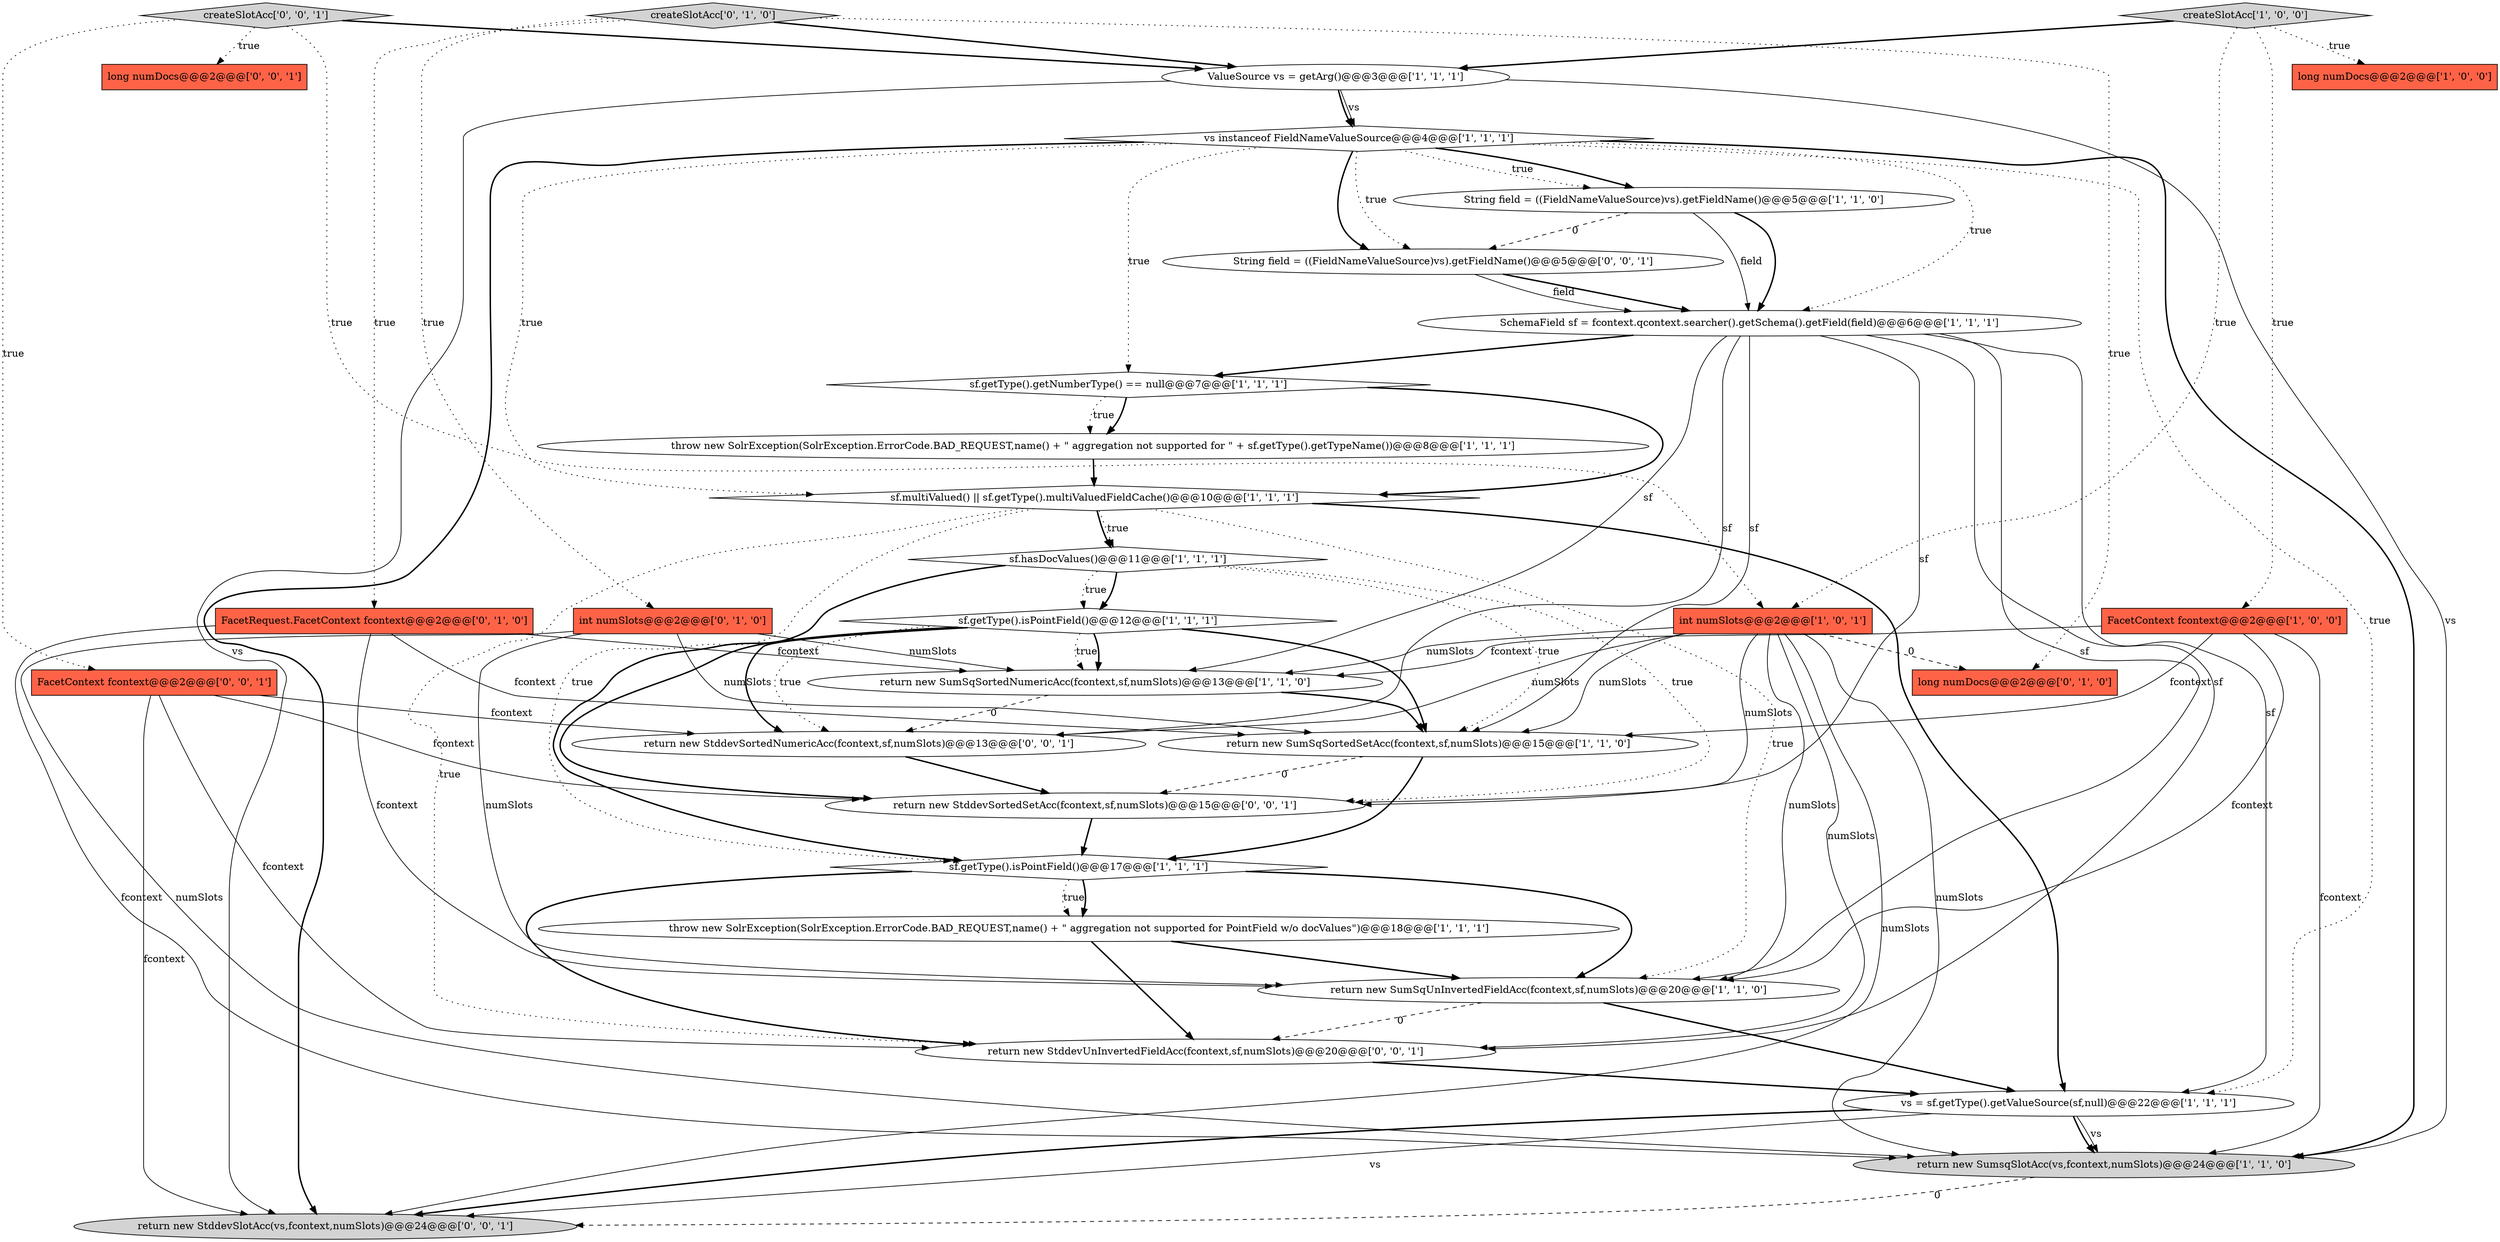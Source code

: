 digraph {
25 [style = filled, label = "createSlotAcc['0', '0', '1']", fillcolor = lightgray, shape = diamond image = "AAA0AAABBB3BBB"];
26 [style = filled, label = "return new StddevSlotAcc(vs,fcontext,numSlots)@@@24@@@['0', '0', '1']", fillcolor = lightgray, shape = ellipse image = "AAA0AAABBB3BBB"];
11 [style = filled, label = "String field = ((FieldNameValueSource)vs).getFieldName()@@@5@@@['1', '1', '0']", fillcolor = white, shape = ellipse image = "AAA0AAABBB1BBB"];
20 [style = filled, label = "createSlotAcc['0', '1', '0']", fillcolor = lightgray, shape = diamond image = "AAA0AAABBB2BBB"];
19 [style = filled, label = "int numSlots@@@2@@@['1', '0', '1']", fillcolor = tomato, shape = box image = "AAA0AAABBB1BBB"];
12 [style = filled, label = "sf.hasDocValues()@@@11@@@['1', '1', '1']", fillcolor = white, shape = diamond image = "AAA0AAABBB1BBB"];
18 [style = filled, label = "throw new SolrException(SolrException.ErrorCode.BAD_REQUEST,name() + \" aggregation not supported for PointField w/o docValues\")@@@18@@@['1', '1', '1']", fillcolor = white, shape = ellipse image = "AAA0AAABBB1BBB"];
27 [style = filled, label = "FacetContext fcontext@@@2@@@['0', '0', '1']", fillcolor = tomato, shape = box image = "AAA0AAABBB3BBB"];
9 [style = filled, label = "FacetContext fcontext@@@2@@@['1', '0', '0']", fillcolor = tomato, shape = box image = "AAA0AAABBB1BBB"];
1 [style = filled, label = "return new SumSqSortedSetAcc(fcontext,sf,numSlots)@@@15@@@['1', '1', '0']", fillcolor = white, shape = ellipse image = "AAA0AAABBB1BBB"];
10 [style = filled, label = "long numDocs@@@2@@@['1', '0', '0']", fillcolor = tomato, shape = box image = "AAA0AAABBB1BBB"];
29 [style = filled, label = "return new StddevUnInvertedFieldAcc(fcontext,sf,numSlots)@@@20@@@['0', '0', '1']", fillcolor = white, shape = ellipse image = "AAA0AAABBB3BBB"];
8 [style = filled, label = "return new SumSqUnInvertedFieldAcc(fcontext,sf,numSlots)@@@20@@@['1', '1', '0']", fillcolor = white, shape = ellipse image = "AAA0AAABBB1BBB"];
4 [style = filled, label = "sf.getType().getNumberType() == null@@@7@@@['1', '1', '1']", fillcolor = white, shape = diamond image = "AAA0AAABBB1BBB"];
28 [style = filled, label = "return new StddevSortedNumericAcc(fcontext,sf,numSlots)@@@13@@@['0', '0', '1']", fillcolor = white, shape = ellipse image = "AAA0AAABBB3BBB"];
15 [style = filled, label = "sf.getType().isPointField()@@@17@@@['1', '1', '1']", fillcolor = white, shape = diamond image = "AAA0AAABBB1BBB"];
2 [style = filled, label = "throw new SolrException(SolrException.ErrorCode.BAD_REQUEST,name() + \" aggregation not supported for \" + sf.getType().getTypeName())@@@8@@@['1', '1', '1']", fillcolor = white, shape = ellipse image = "AAA0AAABBB1BBB"];
30 [style = filled, label = "String field = ((FieldNameValueSource)vs).getFieldName()@@@5@@@['0', '0', '1']", fillcolor = white, shape = ellipse image = "AAA0AAABBB3BBB"];
7 [style = filled, label = "vs instanceof FieldNameValueSource@@@4@@@['1', '1', '1']", fillcolor = white, shape = diamond image = "AAA0AAABBB1BBB"];
22 [style = filled, label = "int numSlots@@@2@@@['0', '1', '0']", fillcolor = tomato, shape = box image = "AAA0AAABBB2BBB"];
3 [style = filled, label = "return new SumsqSlotAcc(vs,fcontext,numSlots)@@@24@@@['1', '1', '0']", fillcolor = lightgray, shape = ellipse image = "AAA0AAABBB1BBB"];
24 [style = filled, label = "long numDocs@@@2@@@['0', '0', '1']", fillcolor = tomato, shape = box image = "AAA0AAABBB3BBB"];
5 [style = filled, label = "sf.multiValued() || sf.getType().multiValuedFieldCache()@@@10@@@['1', '1', '1']", fillcolor = white, shape = diamond image = "AAA0AAABBB1BBB"];
14 [style = filled, label = "ValueSource vs = getArg()@@@3@@@['1', '1', '1']", fillcolor = white, shape = ellipse image = "AAA0AAABBB1BBB"];
21 [style = filled, label = "FacetRequest.FacetContext fcontext@@@2@@@['0', '1', '0']", fillcolor = tomato, shape = box image = "AAA0AAABBB2BBB"];
17 [style = filled, label = "return new SumSqSortedNumericAcc(fcontext,sf,numSlots)@@@13@@@['1', '1', '0']", fillcolor = white, shape = ellipse image = "AAA0AAABBB1BBB"];
23 [style = filled, label = "long numDocs@@@2@@@['0', '1', '0']", fillcolor = tomato, shape = box image = "AAA1AAABBB2BBB"];
16 [style = filled, label = "sf.getType().isPointField()@@@12@@@['1', '1', '1']", fillcolor = white, shape = diamond image = "AAA0AAABBB1BBB"];
13 [style = filled, label = "SchemaField sf = fcontext.qcontext.searcher().getSchema().getField(field)@@@6@@@['1', '1', '1']", fillcolor = white, shape = ellipse image = "AAA0AAABBB1BBB"];
6 [style = filled, label = "vs = sf.getType().getValueSource(sf,null)@@@22@@@['1', '1', '1']", fillcolor = white, shape = ellipse image = "AAA0AAABBB1BBB"];
0 [style = filled, label = "createSlotAcc['1', '0', '0']", fillcolor = lightgray, shape = diamond image = "AAA0AAABBB1BBB"];
31 [style = filled, label = "return new StddevSortedSetAcc(fcontext,sf,numSlots)@@@15@@@['0', '0', '1']", fillcolor = white, shape = ellipse image = "AAA0AAABBB3BBB"];
6->3 [style = bold, label=""];
19->1 [style = solid, label="numSlots"];
30->13 [style = bold, label=""];
7->30 [style = bold, label=""];
0->19 [style = dotted, label="true"];
6->26 [style = solid, label="vs"];
16->17 [style = dotted, label="true"];
19->3 [style = solid, label="numSlots"];
27->28 [style = solid, label="fcontext"];
13->28 [style = solid, label="sf"];
8->6 [style = bold, label=""];
25->14 [style = bold, label=""];
5->12 [style = dotted, label="true"];
19->17 [style = solid, label="numSlots"];
14->7 [style = bold, label=""];
7->26 [style = bold, label=""];
17->28 [style = dashed, label="0"];
29->6 [style = bold, label=""];
9->17 [style = solid, label="fcontext"];
0->14 [style = bold, label=""];
19->31 [style = solid, label="numSlots"];
19->8 [style = solid, label="numSlots"];
19->23 [style = dashed, label="0"];
21->3 [style = solid, label="fcontext"];
11->13 [style = bold, label=""];
21->1 [style = solid, label="fcontext"];
5->29 [style = dotted, label="true"];
19->29 [style = solid, label="numSlots"];
25->19 [style = dotted, label="true"];
7->6 [style = dotted, label="true"];
7->11 [style = bold, label=""];
12->31 [style = dotted, label="true"];
14->3 [style = solid, label="vs"];
0->10 [style = dotted, label="true"];
21->8 [style = solid, label="fcontext"];
7->13 [style = dotted, label="true"];
1->31 [style = dashed, label="0"];
15->18 [style = dotted, label="true"];
22->17 [style = solid, label="numSlots"];
20->14 [style = bold, label=""];
4->2 [style = bold, label=""];
16->17 [style = bold, label=""];
5->6 [style = bold, label=""];
9->8 [style = solid, label="fcontext"];
13->6 [style = solid, label="sf"];
6->3 [style = solid, label="vs"];
20->22 [style = dotted, label="true"];
5->8 [style = dotted, label="true"];
15->29 [style = bold, label=""];
4->2 [style = dotted, label="true"];
13->17 [style = solid, label="sf"];
27->31 [style = solid, label="fcontext"];
14->26 [style = solid, label="vs"];
6->26 [style = bold, label=""];
17->1 [style = bold, label=""];
3->26 [style = dashed, label="0"];
28->31 [style = bold, label=""];
9->3 [style = solid, label="fcontext"];
22->1 [style = solid, label="numSlots"];
25->24 [style = dotted, label="true"];
27->26 [style = solid, label="fcontext"];
9->1 [style = solid, label="fcontext"];
5->15 [style = dotted, label="true"];
7->5 [style = dotted, label="true"];
7->11 [style = dotted, label="true"];
16->1 [style = bold, label=""];
21->17 [style = solid, label="fcontext"];
16->31 [style = bold, label=""];
20->23 [style = dotted, label="true"];
14->7 [style = solid, label="vs"];
18->8 [style = bold, label=""];
0->9 [style = dotted, label="true"];
4->5 [style = bold, label=""];
15->8 [style = bold, label=""];
8->29 [style = dashed, label="0"];
30->13 [style = solid, label="field"];
2->5 [style = bold, label=""];
13->31 [style = solid, label="sf"];
1->15 [style = bold, label=""];
12->15 [style = bold, label=""];
12->1 [style = dotted, label="true"];
22->8 [style = solid, label="numSlots"];
12->16 [style = bold, label=""];
20->21 [style = dotted, label="true"];
11->13 [style = solid, label="field"];
19->26 [style = solid, label="numSlots"];
15->18 [style = bold, label=""];
31->15 [style = bold, label=""];
7->3 [style = bold, label=""];
22->3 [style = solid, label="numSlots"];
19->28 [style = solid, label="numSlots"];
18->29 [style = bold, label=""];
16->28 [style = bold, label=""];
12->16 [style = dotted, label="true"];
5->12 [style = bold, label=""];
7->4 [style = dotted, label="true"];
13->1 [style = solid, label="sf"];
13->29 [style = solid, label="sf"];
16->28 [style = dotted, label="true"];
7->30 [style = dotted, label="true"];
25->27 [style = dotted, label="true"];
11->30 [style = dashed, label="0"];
27->29 [style = solid, label="fcontext"];
13->8 [style = solid, label="sf"];
13->4 [style = bold, label=""];
}
